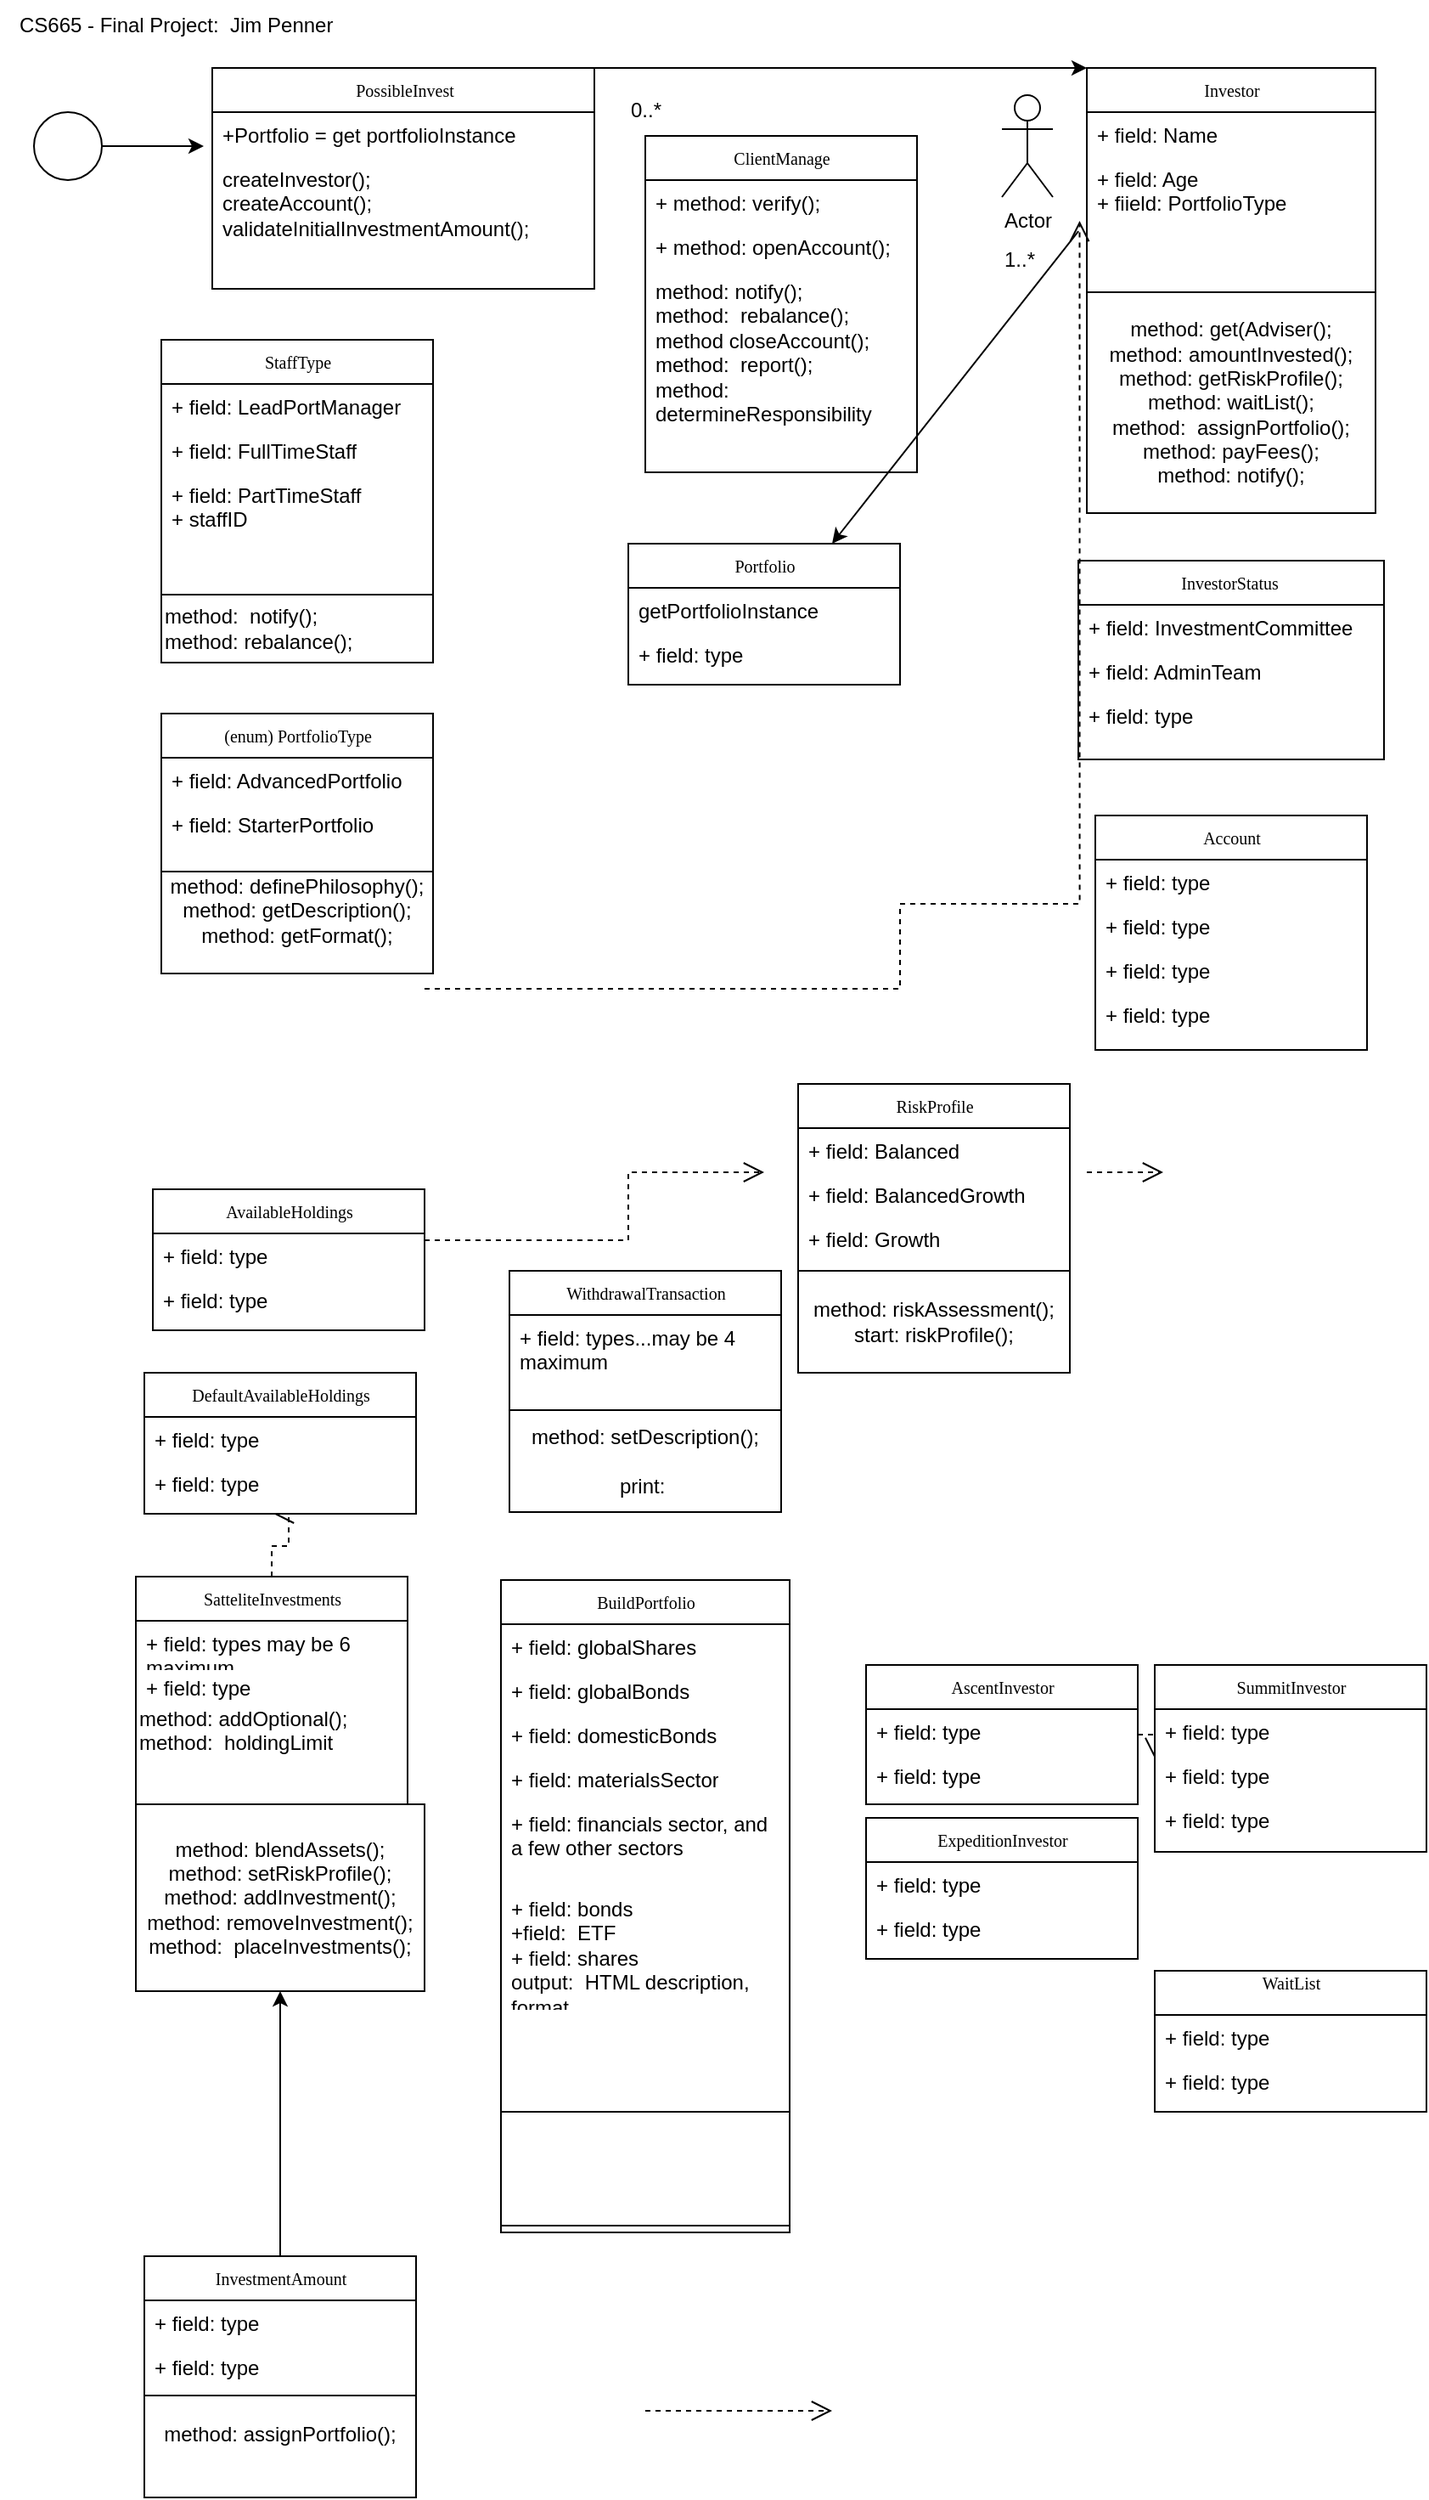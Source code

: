 <mxfile version="24.2.8" type="github">
  <diagram name="Page-1" id="c4acf3e9-155e-7222-9cf6-157b1a14988f">
    <mxGraphModel dx="1434" dy="1872" grid="1" gridSize="10" guides="1" tooltips="1" connect="1" arrows="1" fold="1" page="1" pageScale="1" pageWidth="850" pageHeight="1100" background="none" math="0" shadow="0">
      <root>
        <mxCell id="0" />
        <mxCell id="1" parent="0" />
        <mxCell id="17acba5748e5396b-2" value="AscentInvestor" style="swimlane;html=1;fontStyle=0;childLayout=stackLayout;horizontal=1;startSize=26;fillColor=none;horizontalStack=0;resizeParent=1;resizeLast=0;collapsible=1;marginBottom=0;swimlaneFillColor=#ffffff;rounded=0;shadow=0;comic=0;labelBackgroundColor=none;strokeWidth=1;fontFamily=Verdana;fontSize=10;align=center;" parent="1" vertex="1">
          <mxGeometry x="510" y="590" width="160" height="82" as="geometry" />
        </mxCell>
        <mxCell id="17acba5748e5396b-3" value="+ field: type" style="text;html=1;strokeColor=none;fillColor=none;align=left;verticalAlign=top;spacingLeft=4;spacingRight=4;whiteSpace=wrap;overflow=hidden;rotatable=0;points=[[0,0.5],[1,0.5]];portConstraint=eastwest;" parent="17acba5748e5396b-2" vertex="1">
          <mxGeometry y="26" width="160" height="26" as="geometry" />
        </mxCell>
        <mxCell id="17acba5748e5396b-6" value="+ field: type" style="text;html=1;strokeColor=none;fillColor=none;align=left;verticalAlign=top;spacingLeft=4;spacingRight=4;whiteSpace=wrap;overflow=hidden;rotatable=0;points=[[0,0.5],[1,0.5]];portConstraint=eastwest;" parent="17acba5748e5396b-2" vertex="1">
          <mxGeometry y="52" width="160" height="26" as="geometry" />
        </mxCell>
        <mxCell id="17acba5748e5396b-20" value="ClientManage" style="swimlane;html=1;fontStyle=0;childLayout=stackLayout;horizontal=1;startSize=26;fillColor=none;horizontalStack=0;resizeParent=1;resizeLast=0;collapsible=1;marginBottom=0;swimlaneFillColor=#ffffff;rounded=0;shadow=0;comic=0;labelBackgroundColor=none;strokeWidth=1;fontFamily=Verdana;fontSize=10;align=center;" parent="1" vertex="1">
          <mxGeometry x="380" y="-310" width="160" height="198" as="geometry" />
        </mxCell>
        <mxCell id="17acba5748e5396b-21" value="+ method: verify();" style="text;html=1;strokeColor=none;fillColor=none;align=left;verticalAlign=top;spacingLeft=4;spacingRight=4;whiteSpace=wrap;overflow=hidden;rotatable=0;points=[[0,0.5],[1,0.5]];portConstraint=eastwest;" parent="17acba5748e5396b-20" vertex="1">
          <mxGeometry y="26" width="160" height="26" as="geometry" />
        </mxCell>
        <mxCell id="17acba5748e5396b-24" value="+ method: openAccount();" style="text;html=1;strokeColor=none;fillColor=none;align=left;verticalAlign=top;spacingLeft=4;spacingRight=4;whiteSpace=wrap;overflow=hidden;rotatable=0;points=[[0,0.5],[1,0.5]];portConstraint=eastwest;" parent="17acba5748e5396b-20" vertex="1">
          <mxGeometry y="52" width="160" height="26" as="geometry" />
        </mxCell>
        <mxCell id="17acba5748e5396b-26" value="method: notify();&lt;div&gt;method:&amp;nbsp; rebalance();&lt;/div&gt;&lt;div&gt;method closeAccount();&lt;/div&gt;&lt;div&gt;method:&amp;nbsp; report();&lt;/div&gt;&lt;div&gt;method:&amp;nbsp; determineResponsibility&lt;/div&gt;" style="text;html=1;strokeColor=none;fillColor=none;align=left;verticalAlign=top;spacingLeft=4;spacingRight=4;whiteSpace=wrap;overflow=hidden;rotatable=0;points=[[0,0.5],[1,0.5]];portConstraint=eastwest;" parent="17acba5748e5396b-20" vertex="1">
          <mxGeometry y="78" width="160" height="92" as="geometry" />
        </mxCell>
        <mxCell id="17acba5748e5396b-30" value="InvestorStatus&amp;nbsp;" style="swimlane;html=1;fontStyle=0;childLayout=stackLayout;horizontal=1;startSize=26;fillColor=none;horizontalStack=0;resizeParent=1;resizeLast=0;collapsible=1;marginBottom=0;swimlaneFillColor=#ffffff;rounded=0;shadow=0;comic=0;labelBackgroundColor=none;strokeWidth=1;fontFamily=Verdana;fontSize=10;align=center;" parent="1" vertex="1">
          <mxGeometry x="635" y="-60" width="180" height="117" as="geometry" />
        </mxCell>
        <mxCell id="17acba5748e5396b-31" value="+ field: InvestmentCommittee" style="text;html=1;strokeColor=none;fillColor=none;align=left;verticalAlign=top;spacingLeft=4;spacingRight=4;whiteSpace=wrap;overflow=hidden;rotatable=0;points=[[0,0.5],[1,0.5]];portConstraint=eastwest;" parent="17acba5748e5396b-30" vertex="1">
          <mxGeometry y="26" width="180" height="26" as="geometry" />
        </mxCell>
        <mxCell id="17acba5748e5396b-32" value="+ field: AdminTeam" style="text;html=1;strokeColor=none;fillColor=none;align=left;verticalAlign=top;spacingLeft=4;spacingRight=4;whiteSpace=wrap;overflow=hidden;rotatable=0;points=[[0,0.5],[1,0.5]];portConstraint=eastwest;" parent="17acba5748e5396b-30" vertex="1">
          <mxGeometry y="52" width="180" height="26" as="geometry" />
        </mxCell>
        <mxCell id="17acba5748e5396b-33" value="+ field: type" style="text;html=1;strokeColor=none;fillColor=none;align=left;verticalAlign=top;spacingLeft=4;spacingRight=4;whiteSpace=wrap;overflow=hidden;rotatable=0;points=[[0,0.5],[1,0.5]];portConstraint=eastwest;" parent="17acba5748e5396b-30" vertex="1">
          <mxGeometry y="78" width="180" height="26" as="geometry" />
        </mxCell>
        <mxCell id="17acba5748e5396b-44" value="ExpeditionInvestor" style="swimlane;html=1;fontStyle=0;childLayout=stackLayout;horizontal=1;startSize=26;fillColor=none;horizontalStack=0;resizeParent=1;resizeLast=0;collapsible=1;marginBottom=0;swimlaneFillColor=#ffffff;rounded=0;shadow=0;comic=0;labelBackgroundColor=none;strokeWidth=1;fontFamily=Verdana;fontSize=10;align=center;" parent="1" vertex="1">
          <mxGeometry x="510" y="680" width="160" height="83" as="geometry" />
        </mxCell>
        <mxCell id="17acba5748e5396b-45" value="+ field: type" style="text;html=1;strokeColor=none;fillColor=none;align=left;verticalAlign=top;spacingLeft=4;spacingRight=4;whiteSpace=wrap;overflow=hidden;rotatable=0;points=[[0,0.5],[1,0.5]];portConstraint=eastwest;" parent="17acba5748e5396b-44" vertex="1">
          <mxGeometry y="26" width="160" height="26" as="geometry" />
        </mxCell>
        <mxCell id="17acba5748e5396b-47" value="+ field: type" style="text;html=1;strokeColor=none;fillColor=none;align=left;verticalAlign=top;spacingLeft=4;spacingRight=4;whiteSpace=wrap;overflow=hidden;rotatable=0;points=[[0,0.5],[1,0.5]];portConstraint=eastwest;" parent="17acba5748e5396b-44" vertex="1">
          <mxGeometry y="52" width="160" height="26" as="geometry" />
        </mxCell>
        <mxCell id="5d2195bd80daf111-5" value="Investor" style="swimlane;html=1;fontStyle=0;childLayout=stackLayout;horizontal=1;startSize=26;fillColor=none;horizontalStack=0;resizeParent=1;resizeLast=0;collapsible=1;marginBottom=0;swimlaneFillColor=#ffffff;rounded=0;shadow=0;comic=0;labelBackgroundColor=none;strokeWidth=1;fontFamily=Verdana;fontSize=10;align=center;" parent="1" vertex="1">
          <mxGeometry x="640" y="-350" width="170" height="132" as="geometry" />
        </mxCell>
        <mxCell id="5d2195bd80daf111-6" value="+ field: Name" style="text;html=1;strokeColor=none;fillColor=none;align=left;verticalAlign=top;spacingLeft=4;spacingRight=4;whiteSpace=wrap;overflow=hidden;rotatable=0;points=[[0,0.5],[1,0.5]];portConstraint=eastwest;" parent="5d2195bd80daf111-5" vertex="1">
          <mxGeometry y="26" width="170" height="26" as="geometry" />
        </mxCell>
        <mxCell id="5d2195bd80daf111-7" value="+ field: Age&lt;div&gt;+ fiield: PortfolioType&lt;/div&gt;" style="text;html=1;strokeColor=none;fillColor=none;align=left;verticalAlign=top;spacingLeft=4;spacingRight=4;whiteSpace=wrap;overflow=hidden;rotatable=0;points=[[0,0.5],[1,0.5]];portConstraint=eastwest;" parent="5d2195bd80daf111-5" vertex="1">
          <mxGeometry y="52" width="170" height="48" as="geometry" />
        </mxCell>
        <mxCell id="5d2195bd80daf111-35" style="edgeStyle=orthogonalEdgeStyle;rounded=0;html=1;dashed=1;labelBackgroundColor=none;startFill=0;endArrow=open;endFill=0;endSize=10;fontFamily=Verdana;fontSize=10;exitX=0.5;exitY=0;exitDx=0;exitDy=0;entryX=0.475;entryY=1.192;entryDx=0;entryDy=0;entryPerimeter=0;" parent="1" edge="1" target="inNRkUqRKJysrVRkoHUD-63" source="inNRkUqRKJysrVRkoHUD-28">
          <mxGeometry relative="1" as="geometry">
            <Array as="points">
              <mxPoint x="170" y="520" />
              <mxPoint x="170" y="501" />
            </Array>
            <mxPoint x="545" y="963" as="sourcePoint" />
            <mxPoint x="545" y="1004" as="targetPoint" />
          </mxGeometry>
        </mxCell>
        <mxCell id="5d2195bd80daf111-34" style="edgeStyle=orthogonalEdgeStyle;rounded=0;html=1;dashed=1;labelBackgroundColor=none;startFill=0;endArrow=open;endFill=0;endSize=10;fontFamily=Verdana;fontSize=10;" parent="1" edge="1">
          <mxGeometry relative="1" as="geometry">
            <Array as="points">
              <mxPoint x="410" y="1029" />
              <mxPoint x="410" y="1029" />
            </Array>
            <mxPoint x="380" y="1029" as="sourcePoint" />
            <mxPoint x="490" y="1029" as="targetPoint" />
          </mxGeometry>
        </mxCell>
        <mxCell id="5d2195bd80daf111-26" style="edgeStyle=orthogonalEdgeStyle;rounded=0;html=1;dashed=1;labelBackgroundColor=none;startFill=0;endArrow=open;endFill=0;endSize=10;fontFamily=Verdana;fontSize=10;" parent="1" edge="1">
          <mxGeometry relative="1" as="geometry">
            <Array as="points" />
            <mxPoint x="640" y="300" as="sourcePoint" />
            <mxPoint x="685" y="300" as="targetPoint" />
          </mxGeometry>
        </mxCell>
        <mxCell id="5d2195bd80daf111-22" style="edgeStyle=orthogonalEdgeStyle;rounded=0;html=1;exitX=1;exitY=0.75;dashed=1;labelBackgroundColor=none;startFill=0;endArrow=open;endFill=0;endSize=10;fontFamily=Verdana;fontSize=10;entryX=-0.025;entryY=0.792;entryDx=0;entryDy=0;entryPerimeter=0;" parent="1" target="5d2195bd80daf111-7" edge="1">
          <mxGeometry relative="1" as="geometry">
            <Array as="points">
              <mxPoint x="530" y="192" />
              <mxPoint x="530" y="142" />
              <mxPoint x="636" y="142" />
            </Array>
            <mxPoint x="250" y="192" as="sourcePoint" />
          </mxGeometry>
        </mxCell>
        <mxCell id="5d2195bd80daf111-25" style="edgeStyle=orthogonalEdgeStyle;rounded=0;html=1;dashed=1;labelBackgroundColor=none;startFill=0;endArrow=open;endFill=0;endSize=10;fontFamily=Verdana;fontSize=10;" parent="1" edge="1">
          <mxGeometry relative="1" as="geometry">
            <Array as="points">
              <mxPoint x="370" y="340" />
              <mxPoint x="370" y="300" />
            </Array>
            <mxPoint x="250" y="340" as="sourcePoint" />
            <mxPoint x="450" y="300" as="targetPoint" />
          </mxGeometry>
        </mxCell>
        <mxCell id="inNRkUqRKJysrVRkoHUD-2" value="(enum) PortfolioType" style="swimlane;html=1;fontStyle=0;childLayout=stackLayout;horizontal=1;startSize=26;fillColor=none;horizontalStack=0;resizeParent=1;resizeLast=0;collapsible=1;marginBottom=0;swimlaneFillColor=#ffffff;rounded=0;shadow=0;comic=0;labelBackgroundColor=none;strokeWidth=1;fontFamily=Verdana;fontSize=10;align=center;" parent="1" vertex="1">
          <mxGeometry x="95" y="30" width="160" height="93" as="geometry" />
        </mxCell>
        <mxCell id="inNRkUqRKJysrVRkoHUD-4" value="+ field: AdvancedPortfolio" style="text;html=1;strokeColor=none;fillColor=none;align=left;verticalAlign=top;spacingLeft=4;spacingRight=4;whiteSpace=wrap;overflow=hidden;rotatable=0;points=[[0,0.5],[1,0.5]];portConstraint=eastwest;" parent="inNRkUqRKJysrVRkoHUD-2" vertex="1">
          <mxGeometry y="26" width="160" height="26" as="geometry" />
        </mxCell>
        <mxCell id="inNRkUqRKJysrVRkoHUD-3" value="+ field: StarterPortfolio" style="text;html=1;strokeColor=none;fillColor=none;align=left;verticalAlign=top;spacingLeft=4;spacingRight=4;whiteSpace=wrap;overflow=hidden;rotatable=0;points=[[0,0.5],[1,0.5]];portConstraint=eastwest;" parent="inNRkUqRKJysrVRkoHUD-2" vertex="1">
          <mxGeometry y="52" width="160" height="26" as="geometry" />
        </mxCell>
        <mxCell id="inNRkUqRKJysrVRkoHUD-10" value="" style="edgeStyle=orthogonalEdgeStyle;rounded=0;html=1;dashed=1;labelBackgroundColor=none;startFill=0;endArrow=open;endFill=0;endSize=10;fontFamily=Verdana;fontSize=10;" parent="1" source="17acba5748e5396b-2" target="5d2195bd80daf111-1" edge="1">
          <mxGeometry relative="1" as="geometry">
            <Array as="points" />
            <mxPoint x="730" y="710" as="sourcePoint" />
            <mxPoint x="730" y="750" as="targetPoint" />
          </mxGeometry>
        </mxCell>
        <mxCell id="5d2195bd80daf111-1" value="SummitInvestor" style="swimlane;html=1;fontStyle=0;childLayout=stackLayout;horizontal=1;startSize=26;fillColor=none;horizontalStack=0;resizeParent=1;resizeLast=0;collapsible=1;marginBottom=0;swimlaneFillColor=#ffffff;rounded=0;shadow=0;comic=0;labelBackgroundColor=none;strokeWidth=1;fontFamily=Verdana;fontSize=10;align=center;" parent="1" vertex="1">
          <mxGeometry x="680" y="590" width="160" height="110" as="geometry" />
        </mxCell>
        <mxCell id="5d2195bd80daf111-2" value="+ field: type" style="text;html=1;strokeColor=none;fillColor=none;align=left;verticalAlign=top;spacingLeft=4;spacingRight=4;whiteSpace=wrap;overflow=hidden;rotatable=0;points=[[0,0.5],[1,0.5]];portConstraint=eastwest;" parent="5d2195bd80daf111-1" vertex="1">
          <mxGeometry y="26" width="160" height="26" as="geometry" />
        </mxCell>
        <mxCell id="5d2195bd80daf111-3" value="+ field: type" style="text;html=1;strokeColor=none;fillColor=none;align=left;verticalAlign=top;spacingLeft=4;spacingRight=4;whiteSpace=wrap;overflow=hidden;rotatable=0;points=[[0,0.5],[1,0.5]];portConstraint=eastwest;" parent="5d2195bd80daf111-1" vertex="1">
          <mxGeometry y="52" width="160" height="26" as="geometry" />
        </mxCell>
        <mxCell id="5d2195bd80daf111-4" value="+ field: type" style="text;html=1;strokeColor=none;fillColor=none;align=left;verticalAlign=top;spacingLeft=4;spacingRight=4;whiteSpace=wrap;overflow=hidden;rotatable=0;points=[[0,0.5],[1,0.5]];portConstraint=eastwest;" parent="5d2195bd80daf111-1" vertex="1">
          <mxGeometry y="78" width="160" height="26" as="geometry" />
        </mxCell>
        <mxCell id="inNRkUqRKJysrVRkoHUD-11" value="Account" style="swimlane;html=1;fontStyle=0;childLayout=stackLayout;horizontal=1;startSize=26;fillColor=none;horizontalStack=0;resizeParent=1;resizeLast=0;collapsible=1;marginBottom=0;swimlaneFillColor=#ffffff;rounded=0;shadow=0;comic=0;labelBackgroundColor=none;strokeWidth=1;fontFamily=Verdana;fontSize=10;align=center;" parent="1" vertex="1">
          <mxGeometry x="645" y="90" width="160" height="138" as="geometry" />
        </mxCell>
        <mxCell id="inNRkUqRKJysrVRkoHUD-12" value="+ field: type" style="text;html=1;strokeColor=none;fillColor=none;align=left;verticalAlign=top;spacingLeft=4;spacingRight=4;whiteSpace=wrap;overflow=hidden;rotatable=0;points=[[0,0.5],[1,0.5]];portConstraint=eastwest;" parent="inNRkUqRKJysrVRkoHUD-11" vertex="1">
          <mxGeometry y="26" width="160" height="26" as="geometry" />
        </mxCell>
        <mxCell id="inNRkUqRKJysrVRkoHUD-13" value="+ field: type" style="text;html=1;strokeColor=none;fillColor=none;align=left;verticalAlign=top;spacingLeft=4;spacingRight=4;whiteSpace=wrap;overflow=hidden;rotatable=0;points=[[0,0.5],[1,0.5]];portConstraint=eastwest;" parent="inNRkUqRKJysrVRkoHUD-11" vertex="1">
          <mxGeometry y="52" width="160" height="26" as="geometry" />
        </mxCell>
        <mxCell id="inNRkUqRKJysrVRkoHUD-14" value="+ field: type" style="text;html=1;strokeColor=none;fillColor=none;align=left;verticalAlign=top;spacingLeft=4;spacingRight=4;whiteSpace=wrap;overflow=hidden;rotatable=0;points=[[0,0.5],[1,0.5]];portConstraint=eastwest;" parent="inNRkUqRKJysrVRkoHUD-11" vertex="1">
          <mxGeometry y="78" width="160" height="26" as="geometry" />
        </mxCell>
        <mxCell id="inNRkUqRKJysrVRkoHUD-15" value="+ field: type" style="text;html=1;strokeColor=none;fillColor=none;align=left;verticalAlign=top;spacingLeft=4;spacingRight=4;whiteSpace=wrap;overflow=hidden;rotatable=0;points=[[0,0.5],[1,0.5]];portConstraint=eastwest;" parent="inNRkUqRKJysrVRkoHUD-11" vertex="1">
          <mxGeometry y="104" width="160" height="26" as="geometry" />
        </mxCell>
        <mxCell id="inNRkUqRKJysrVRkoHUD-66" value="" style="edgeStyle=orthogonalEdgeStyle;rounded=0;orthogonalLoop=1;jettySize=auto;html=1;" parent="1" source="inNRkUqRKJysrVRkoHUD-18" target="inNRkUqRKJysrVRkoHUD-57" edge="1">
          <mxGeometry relative="1" as="geometry" />
        </mxCell>
        <mxCell id="inNRkUqRKJysrVRkoHUD-18" value="InvestmentAmount" style="swimlane;html=1;fontStyle=0;childLayout=stackLayout;horizontal=1;startSize=26;fillColor=none;horizontalStack=0;resizeParent=1;resizeLast=0;collapsible=1;marginBottom=0;swimlaneFillColor=#ffffff;rounded=0;shadow=0;comic=0;labelBackgroundColor=none;strokeWidth=1;fontFamily=Verdana;fontSize=10;align=center;" parent="1" vertex="1">
          <mxGeometry x="85" y="938" width="160" height="82" as="geometry" />
        </mxCell>
        <mxCell id="inNRkUqRKJysrVRkoHUD-19" value="+ field: type" style="text;html=1;strokeColor=none;fillColor=none;align=left;verticalAlign=top;spacingLeft=4;spacingRight=4;whiteSpace=wrap;overflow=hidden;rotatable=0;points=[[0,0.5],[1,0.5]];portConstraint=eastwest;" parent="inNRkUqRKJysrVRkoHUD-18" vertex="1">
          <mxGeometry y="26" width="160" height="26" as="geometry" />
        </mxCell>
        <mxCell id="inNRkUqRKJysrVRkoHUD-20" value="+ field: type" style="text;html=1;strokeColor=none;fillColor=none;align=left;verticalAlign=top;spacingLeft=4;spacingRight=4;whiteSpace=wrap;overflow=hidden;rotatable=0;points=[[0,0.5],[1,0.5]];portConstraint=eastwest;" parent="inNRkUqRKJysrVRkoHUD-18" vertex="1">
          <mxGeometry y="52" width="160" height="26" as="geometry" />
        </mxCell>
        <mxCell id="inNRkUqRKJysrVRkoHUD-21" value="StaffType" style="swimlane;html=1;fontStyle=0;childLayout=stackLayout;horizontal=1;startSize=26;fillColor=none;horizontalStack=0;resizeParent=1;resizeLast=0;collapsible=1;marginBottom=0;swimlaneFillColor=#ffffff;rounded=0;shadow=0;comic=0;labelBackgroundColor=none;strokeWidth=1;fontFamily=Verdana;fontSize=10;align=center;" parent="1" vertex="1">
          <mxGeometry x="95" y="-190" width="160" height="150" as="geometry" />
        </mxCell>
        <mxCell id="inNRkUqRKJysrVRkoHUD-22" value="+ field: LeadPortManager" style="text;html=1;strokeColor=none;fillColor=none;align=left;verticalAlign=top;spacingLeft=4;spacingRight=4;whiteSpace=wrap;overflow=hidden;rotatable=0;points=[[0,0.5],[1,0.5]];portConstraint=eastwest;" parent="inNRkUqRKJysrVRkoHUD-21" vertex="1">
          <mxGeometry y="26" width="160" height="26" as="geometry" />
        </mxCell>
        <mxCell id="inNRkUqRKJysrVRkoHUD-23" value="+ field: FullTimeStaff" style="text;html=1;strokeColor=none;fillColor=none;align=left;verticalAlign=top;spacingLeft=4;spacingRight=4;whiteSpace=wrap;overflow=hidden;rotatable=0;points=[[0,0.5],[1,0.5]];portConstraint=eastwest;" parent="inNRkUqRKJysrVRkoHUD-21" vertex="1">
          <mxGeometry y="52" width="160" height="26" as="geometry" />
        </mxCell>
        <mxCell id="inNRkUqRKJysrVRkoHUD-24" value="+ field: PartTimeStaff&lt;div&gt;+ staffID&lt;/div&gt;" style="text;html=1;strokeColor=none;fillColor=none;align=left;verticalAlign=top;spacingLeft=4;spacingRight=4;whiteSpace=wrap;overflow=hidden;rotatable=0;points=[[0,0.5],[1,0.5]];portConstraint=eastwest;" parent="inNRkUqRKJysrVRkoHUD-21" vertex="1">
          <mxGeometry y="78" width="160" height="42" as="geometry" />
        </mxCell>
        <mxCell id="inNRkUqRKJysrVRkoHUD-25" value="WithdrawalTransaction" style="swimlane;html=1;fontStyle=0;childLayout=stackLayout;horizontal=1;startSize=26;fillColor=none;horizontalStack=0;resizeParent=1;resizeLast=0;collapsible=1;marginBottom=0;swimlaneFillColor=#ffffff;rounded=0;shadow=0;comic=0;labelBackgroundColor=none;strokeWidth=1;fontFamily=Verdana;fontSize=10;align=center;" parent="1" vertex="1">
          <mxGeometry x="300" y="358" width="160" height="82" as="geometry" />
        </mxCell>
        <mxCell id="inNRkUqRKJysrVRkoHUD-26" value="+ field: types...may be 4 maximum" style="text;html=1;strokeColor=none;fillColor=none;align=left;verticalAlign=top;spacingLeft=4;spacingRight=4;whiteSpace=wrap;overflow=hidden;rotatable=0;points=[[0,0.5],[1,0.5]];portConstraint=eastwest;" parent="inNRkUqRKJysrVRkoHUD-25" vertex="1">
          <mxGeometry y="26" width="160" height="54" as="geometry" />
        </mxCell>
        <mxCell id="inNRkUqRKJysrVRkoHUD-34" value="Portfolio" style="swimlane;html=1;fontStyle=0;childLayout=stackLayout;horizontal=1;startSize=26;fillColor=none;horizontalStack=0;resizeParent=1;resizeLast=0;collapsible=1;marginBottom=0;swimlaneFillColor=#ffffff;rounded=0;shadow=0;comic=0;labelBackgroundColor=none;strokeWidth=1;fontFamily=Verdana;fontSize=10;align=center;" parent="1" vertex="1">
          <mxGeometry x="370" y="-70" width="160" height="83" as="geometry" />
        </mxCell>
        <mxCell id="inNRkUqRKJysrVRkoHUD-35" value="getPortfolioInstance" style="text;html=1;strokeColor=none;fillColor=none;align=left;verticalAlign=top;spacingLeft=4;spacingRight=4;whiteSpace=wrap;overflow=hidden;rotatable=0;points=[[0,0.5],[1,0.5]];portConstraint=eastwest;" parent="inNRkUqRKJysrVRkoHUD-34" vertex="1">
          <mxGeometry y="26" width="160" height="26" as="geometry" />
        </mxCell>
        <mxCell id="inNRkUqRKJysrVRkoHUD-36" value="+ field: type" style="text;html=1;strokeColor=none;fillColor=none;align=left;verticalAlign=top;spacingLeft=4;spacingRight=4;whiteSpace=wrap;overflow=hidden;rotatable=0;points=[[0,0.5],[1,0.5]];portConstraint=eastwest;" parent="inNRkUqRKJysrVRkoHUD-34" vertex="1">
          <mxGeometry y="52" width="160" height="26" as="geometry" />
        </mxCell>
        <mxCell id="inNRkUqRKJysrVRkoHUD-37" value="method: get(Adviser();&lt;div&gt;method: amountInvested();&lt;div&gt;method: getRiskProfile();&lt;/div&gt;&lt;div&gt;method: waitList();&lt;/div&gt;&lt;div&gt;method:&amp;nbsp; assignPortfolio();&lt;/div&gt;&lt;div&gt;method: payFees();&lt;/div&gt;&lt;/div&gt;&lt;div&gt;method: notify();&lt;/div&gt;" style="rounded=0;whiteSpace=wrap;html=1;" parent="1" vertex="1">
          <mxGeometry x="640" y="-218" width="170" height="130" as="geometry" />
        </mxCell>
        <mxCell id="inNRkUqRKJysrVRkoHUD-38" value="method:&amp;nbsp; notify();&lt;div&gt;method: rebalance();&lt;/div&gt;" style="rounded=0;whiteSpace=wrap;html=1;align=left;" parent="1" vertex="1">
          <mxGeometry x="95" y="-40" width="160" height="40" as="geometry" />
        </mxCell>
        <mxCell id="inNRkUqRKJysrVRkoHUD-40" value="method: setDescription();&lt;div&gt;&lt;br&gt;&lt;/div&gt;&lt;div&gt;print:&amp;nbsp;&lt;/div&gt;" style="rounded=0;whiteSpace=wrap;html=1;" parent="1" vertex="1">
          <mxGeometry x="300" y="440" width="160" height="60" as="geometry" />
        </mxCell>
        <mxCell id="inNRkUqRKJysrVRkoHUD-28" value="SatteliteInvestments" style="swimlane;html=1;fontStyle=0;childLayout=stackLayout;horizontal=1;startSize=26;fillColor=none;horizontalStack=0;resizeParent=1;resizeLast=0;collapsible=1;marginBottom=0;swimlaneFillColor=#ffffff;rounded=0;shadow=0;comic=0;labelBackgroundColor=none;strokeWidth=1;fontFamily=Verdana;fontSize=10;align=center;" parent="1" vertex="1">
          <mxGeometry x="80" y="538" width="160" height="134" as="geometry" />
        </mxCell>
        <mxCell id="inNRkUqRKJysrVRkoHUD-29" value="+ field: types may be 6 maximum" style="text;html=1;strokeColor=none;fillColor=none;align=left;verticalAlign=top;spacingLeft=4;spacingRight=4;whiteSpace=wrap;overflow=hidden;rotatable=0;points=[[0,0.5],[1,0.5]];portConstraint=eastwest;" parent="inNRkUqRKJysrVRkoHUD-28" vertex="1">
          <mxGeometry y="26" width="160" height="26" as="geometry" />
        </mxCell>
        <mxCell id="inNRkUqRKJysrVRkoHUD-30" value="+ field: type" style="text;html=1;strokeColor=none;fillColor=none;align=left;verticalAlign=top;spacingLeft=4;spacingRight=4;whiteSpace=wrap;overflow=hidden;rotatable=0;points=[[0,0.5],[1,0.5]];portConstraint=eastwest;" parent="inNRkUqRKJysrVRkoHUD-28" vertex="1">
          <mxGeometry y="52" width="160" height="18" as="geometry" />
        </mxCell>
        <mxCell id="inNRkUqRKJysrVRkoHUD-44" value="method: addOptional();&lt;div&gt;method:&amp;nbsp; holdingLimit&lt;/div&gt;" style="text;whiteSpace=wrap;html=1;" parent="inNRkUqRKJysrVRkoHUD-28" vertex="1">
          <mxGeometry y="70" width="160" height="40" as="geometry" />
        </mxCell>
        <mxCell id="inNRkUqRKJysrVRkoHUD-46" value="RiskProfile" style="swimlane;html=1;fontStyle=0;childLayout=stackLayout;horizontal=1;startSize=26;fillColor=none;horizontalStack=0;resizeParent=1;resizeLast=0;collapsible=1;marginBottom=0;swimlaneFillColor=#ffffff;rounded=0;shadow=0;comic=0;labelBackgroundColor=none;strokeWidth=1;fontFamily=Verdana;fontSize=10;align=center;" parent="1" vertex="1">
          <mxGeometry x="470" y="248" width="160" height="110" as="geometry" />
        </mxCell>
        <mxCell id="inNRkUqRKJysrVRkoHUD-47" value="+ field: Balanced" style="text;html=1;strokeColor=none;fillColor=none;align=left;verticalAlign=top;spacingLeft=4;spacingRight=4;whiteSpace=wrap;overflow=hidden;rotatable=0;points=[[0,0.5],[1,0.5]];portConstraint=eastwest;" parent="inNRkUqRKJysrVRkoHUD-46" vertex="1">
          <mxGeometry y="26" width="160" height="26" as="geometry" />
        </mxCell>
        <mxCell id="inNRkUqRKJysrVRkoHUD-48" value="+ field: BalancedGrowth" style="text;html=1;strokeColor=none;fillColor=none;align=left;verticalAlign=top;spacingLeft=4;spacingRight=4;whiteSpace=wrap;overflow=hidden;rotatable=0;points=[[0,0.5],[1,0.5]];portConstraint=eastwest;" parent="inNRkUqRKJysrVRkoHUD-46" vertex="1">
          <mxGeometry y="52" width="160" height="26" as="geometry" />
        </mxCell>
        <mxCell id="inNRkUqRKJysrVRkoHUD-49" value="+ field: Growth" style="text;html=1;strokeColor=none;fillColor=none;align=left;verticalAlign=top;spacingLeft=4;spacingRight=4;whiteSpace=wrap;overflow=hidden;rotatable=0;points=[[0,0.5],[1,0.5]];portConstraint=eastwest;" parent="inNRkUqRKJysrVRkoHUD-46" vertex="1">
          <mxGeometry y="78" width="160" height="26" as="geometry" />
        </mxCell>
        <mxCell id="inNRkUqRKJysrVRkoHUD-50" value="BuildPortfolio" style="swimlane;html=1;fontStyle=0;childLayout=stackLayout;horizontal=1;startSize=26;fillColor=none;horizontalStack=0;resizeParent=1;resizeLast=0;collapsible=1;marginBottom=0;swimlaneFillColor=#ffffff;rounded=0;shadow=0;comic=0;labelBackgroundColor=none;strokeWidth=1;fontFamily=Verdana;fontSize=10;align=center;" parent="1" vertex="1">
          <mxGeometry x="295" y="540" width="170" height="384" as="geometry" />
        </mxCell>
        <mxCell id="inNRkUqRKJysrVRkoHUD-51" value="+ field: globalShares" style="text;html=1;strokeColor=none;fillColor=none;align=left;verticalAlign=top;spacingLeft=4;spacingRight=4;whiteSpace=wrap;overflow=hidden;rotatable=0;points=[[0,0.5],[1,0.5]];portConstraint=eastwest;" parent="inNRkUqRKJysrVRkoHUD-50" vertex="1">
          <mxGeometry y="26" width="170" height="26" as="geometry" />
        </mxCell>
        <mxCell id="inNRkUqRKJysrVRkoHUD-52" value="+ field: globalBonds" style="text;html=1;strokeColor=none;fillColor=none;align=left;verticalAlign=top;spacingLeft=4;spacingRight=4;whiteSpace=wrap;overflow=hidden;rotatable=0;points=[[0,0.5],[1,0.5]];portConstraint=eastwest;" parent="inNRkUqRKJysrVRkoHUD-50" vertex="1">
          <mxGeometry y="52" width="170" height="26" as="geometry" />
        </mxCell>
        <mxCell id="inNRkUqRKJysrVRkoHUD-53" value="+ field: domesticBonds" style="text;html=1;strokeColor=none;fillColor=none;align=left;verticalAlign=top;spacingLeft=4;spacingRight=4;whiteSpace=wrap;overflow=hidden;rotatable=0;points=[[0,0.5],[1,0.5]];portConstraint=eastwest;" parent="inNRkUqRKJysrVRkoHUD-50" vertex="1">
          <mxGeometry y="78" width="170" height="26" as="geometry" />
        </mxCell>
        <mxCell id="inNRkUqRKJysrVRkoHUD-54" value="+ field: materialsSector" style="text;html=1;strokeColor=none;fillColor=none;align=left;verticalAlign=top;spacingLeft=4;spacingRight=4;whiteSpace=wrap;overflow=hidden;rotatable=0;points=[[0,0.5],[1,0.5]];portConstraint=eastwest;" parent="inNRkUqRKJysrVRkoHUD-50" vertex="1">
          <mxGeometry y="104" width="170" height="26" as="geometry" />
        </mxCell>
        <mxCell id="inNRkUqRKJysrVRkoHUD-55" value="+ field: financials sector, and a few other sectors" style="text;html=1;strokeColor=none;fillColor=none;align=left;verticalAlign=top;spacingLeft=4;spacingRight=4;whiteSpace=wrap;overflow=hidden;rotatable=0;points=[[0,0.5],[1,0.5]];portConstraint=eastwest;" parent="inNRkUqRKJysrVRkoHUD-50" vertex="1">
          <mxGeometry y="130" width="170" height="50" as="geometry" />
        </mxCell>
        <mxCell id="inNRkUqRKJysrVRkoHUD-56" value="+ field: bonds&lt;div&gt;+field:&amp;nbsp; ETF&lt;/div&gt;&lt;div&gt;+ field: shares&lt;/div&gt;&lt;div&gt;output:&amp;nbsp; HTML description, format&lt;/div&gt;" style="text;html=1;strokeColor=none;fillColor=none;align=left;verticalAlign=top;spacingLeft=4;spacingRight=4;whiteSpace=wrap;overflow=hidden;rotatable=0;points=[[0,0.5],[1,0.5]];portConstraint=eastwest;" parent="inNRkUqRKJysrVRkoHUD-50" vertex="1">
          <mxGeometry y="180" width="170" height="70" as="geometry" />
        </mxCell>
        <mxCell id="8MR_1oV0FiVuXoiKOzE8-14" value="" style="line;strokeWidth=1;fillColor=none;align=left;verticalAlign=middle;spacingTop=-1;spacingLeft=3;spacingRight=3;rotatable=0;labelPosition=right;points=[];portConstraint=eastwest;strokeColor=inherit;" vertex="1" parent="inNRkUqRKJysrVRkoHUD-50">
          <mxGeometry y="250" width="170" height="126" as="geometry" />
        </mxCell>
        <mxCell id="8MR_1oV0FiVuXoiKOzE8-13" value="" style="line;strokeWidth=1;fillColor=none;align=left;verticalAlign=middle;spacingTop=-1;spacingLeft=3;spacingRight=3;rotatable=0;labelPosition=right;points=[];portConstraint=eastwest;strokeColor=inherit;" vertex="1" parent="inNRkUqRKJysrVRkoHUD-50">
          <mxGeometry y="376" width="170" height="8" as="geometry" />
        </mxCell>
        <mxCell id="inNRkUqRKJysrVRkoHUD-57" value="method: blendAssets();&lt;div&gt;method: setRiskProfile();&lt;/div&gt;&lt;div&gt;method: addInvestment();&lt;/div&gt;&lt;div&gt;method: removeInvestment();&lt;/div&gt;&lt;div&gt;method:&amp;nbsp; placeInvestments();&lt;/div&gt;" style="rounded=0;whiteSpace=wrap;html=1;" parent="1" vertex="1">
          <mxGeometry x="80" y="672" width="170" height="110" as="geometry" />
        </mxCell>
        <mxCell id="inNRkUqRKJysrVRkoHUD-58" value="AvailableHoldings" style="swimlane;html=1;fontStyle=0;childLayout=stackLayout;horizontal=1;startSize=26;fillColor=none;horizontalStack=0;resizeParent=1;resizeLast=0;collapsible=1;marginBottom=0;swimlaneFillColor=#ffffff;rounded=0;shadow=0;comic=0;labelBackgroundColor=none;strokeWidth=1;fontFamily=Verdana;fontSize=10;align=center;" parent="1" vertex="1">
          <mxGeometry x="90" y="310" width="160" height="83" as="geometry" />
        </mxCell>
        <mxCell id="inNRkUqRKJysrVRkoHUD-59" value="+ field: type" style="text;html=1;strokeColor=none;fillColor=none;align=left;verticalAlign=top;spacingLeft=4;spacingRight=4;whiteSpace=wrap;overflow=hidden;rotatable=0;points=[[0,0.5],[1,0.5]];portConstraint=eastwest;" parent="inNRkUqRKJysrVRkoHUD-58" vertex="1">
          <mxGeometry y="26" width="160" height="26" as="geometry" />
        </mxCell>
        <mxCell id="inNRkUqRKJysrVRkoHUD-60" value="+ field: type" style="text;html=1;strokeColor=none;fillColor=none;align=left;verticalAlign=top;spacingLeft=4;spacingRight=4;whiteSpace=wrap;overflow=hidden;rotatable=0;points=[[0,0.5],[1,0.5]];portConstraint=eastwest;" parent="inNRkUqRKJysrVRkoHUD-58" vertex="1">
          <mxGeometry y="52" width="160" height="26" as="geometry" />
        </mxCell>
        <mxCell id="inNRkUqRKJysrVRkoHUD-61" value="DefaultAvailableHoldings" style="swimlane;html=1;fontStyle=0;childLayout=stackLayout;horizontal=1;startSize=26;fillColor=none;horizontalStack=0;resizeParent=1;resizeLast=0;collapsible=1;marginBottom=0;swimlaneFillColor=#ffffff;rounded=0;shadow=0;comic=0;labelBackgroundColor=none;strokeWidth=1;fontFamily=Verdana;fontSize=10;align=center;" parent="1" vertex="1">
          <mxGeometry x="85" y="418" width="160" height="83" as="geometry" />
        </mxCell>
        <mxCell id="inNRkUqRKJysrVRkoHUD-62" value="+ field: type" style="text;html=1;strokeColor=none;fillColor=none;align=left;verticalAlign=top;spacingLeft=4;spacingRight=4;whiteSpace=wrap;overflow=hidden;rotatable=0;points=[[0,0.5],[1,0.5]];portConstraint=eastwest;" parent="inNRkUqRKJysrVRkoHUD-61" vertex="1">
          <mxGeometry y="26" width="160" height="26" as="geometry" />
        </mxCell>
        <mxCell id="inNRkUqRKJysrVRkoHUD-63" value="+ field: type" style="text;html=1;strokeColor=none;fillColor=none;align=left;verticalAlign=top;spacingLeft=4;spacingRight=4;whiteSpace=wrap;overflow=hidden;rotatable=0;points=[[0,0.5],[1,0.5]];portConstraint=eastwest;" parent="inNRkUqRKJysrVRkoHUD-61" vertex="1">
          <mxGeometry y="52" width="160" height="26" as="geometry" />
        </mxCell>
        <mxCell id="inNRkUqRKJysrVRkoHUD-64" value="method: riskAssessment();&lt;div&gt;start: riskProfile();&lt;/div&gt;" style="rounded=0;whiteSpace=wrap;html=1;" parent="1" vertex="1">
          <mxGeometry x="470" y="358" width="160" height="60" as="geometry" />
        </mxCell>
        <mxCell id="inNRkUqRKJysrVRkoHUD-65" value="method: assignPortfolio();&lt;div&gt;&lt;br&gt;&lt;/div&gt;" style="rounded=0;whiteSpace=wrap;html=1;" parent="1" vertex="1">
          <mxGeometry x="85" y="1020" width="160" height="60" as="geometry" />
        </mxCell>
        <mxCell id="inNRkUqRKJysrVRkoHUD-67" value="method: definePhilosophy();&lt;div&gt;method: getDescription();&lt;/div&gt;&lt;div&gt;method: getFormat();&lt;br&gt;&lt;div&gt;&lt;br&gt;&lt;/div&gt;&lt;/div&gt;" style="rounded=0;whiteSpace=wrap;html=1;" parent="1" vertex="1">
          <mxGeometry x="95" y="123" width="160" height="60" as="geometry" />
        </mxCell>
        <mxCell id="0iowGe9517Y5KV_SxKPy-1" value="WaitList&lt;div&gt;&lt;br&gt;&lt;/div&gt;" style="swimlane;html=1;fontStyle=0;childLayout=stackLayout;horizontal=1;startSize=26;fillColor=none;horizontalStack=0;resizeParent=1;resizeLast=0;collapsible=1;marginBottom=0;swimlaneFillColor=#ffffff;rounded=0;shadow=0;comic=0;labelBackgroundColor=none;strokeWidth=1;fontFamily=Verdana;fontSize=10;align=center;" parent="1" vertex="1">
          <mxGeometry x="680" y="770" width="160" height="83" as="geometry" />
        </mxCell>
        <mxCell id="0iowGe9517Y5KV_SxKPy-2" value="+ field: type" style="text;html=1;strokeColor=none;fillColor=none;align=left;verticalAlign=top;spacingLeft=4;spacingRight=4;whiteSpace=wrap;overflow=hidden;rotatable=0;points=[[0,0.5],[1,0.5]];portConstraint=eastwest;" parent="0iowGe9517Y5KV_SxKPy-1" vertex="1">
          <mxGeometry y="26" width="160" height="26" as="geometry" />
        </mxCell>
        <mxCell id="0iowGe9517Y5KV_SxKPy-3" value="+ field: type" style="text;html=1;strokeColor=none;fillColor=none;align=left;verticalAlign=top;spacingLeft=4;spacingRight=4;whiteSpace=wrap;overflow=hidden;rotatable=0;points=[[0,0.5],[1,0.5]];portConstraint=eastwest;" parent="0iowGe9517Y5KV_SxKPy-1" vertex="1">
          <mxGeometry y="52" width="160" height="26" as="geometry" />
        </mxCell>
        <mxCell id="Q4AbHxaY2n_svvzoEWva-1" value="CS665 - Final Project:&amp;nbsp; Jim Penner&amp;nbsp;" style="text;html=1;align=center;verticalAlign=middle;resizable=0;points=[];autosize=1;strokeColor=none;fillColor=none;" parent="1" vertex="1">
          <mxGeometry y="-390" width="210" height="30" as="geometry" />
        </mxCell>
        <mxCell id="8MR_1oV0FiVuXoiKOzE8-2" value="Actor" style="shape=umlActor;verticalLabelPosition=bottom;verticalAlign=top;html=1;outlineConnect=0;" vertex="1" parent="1">
          <mxGeometry x="590" y="-334" width="30" height="60" as="geometry" />
        </mxCell>
        <mxCell id="8MR_1oV0FiVuXoiKOzE8-3" value="" style="endArrow=classic;html=1;rounded=0;exitX=1;exitY=0.5;exitDx=0;exitDy=0;" edge="1" parent="1" source="8MR_1oV0FiVuXoiKOzE8-6">
          <mxGeometry width="50" height="50" relative="1" as="geometry">
            <mxPoint x="400" y="420" as="sourcePoint" />
            <mxPoint x="120" y="-304" as="targetPoint" />
          </mxGeometry>
        </mxCell>
        <mxCell id="8MR_1oV0FiVuXoiKOzE8-6" value="" style="ellipse;whiteSpace=wrap;html=1;aspect=fixed;" vertex="1" parent="1">
          <mxGeometry x="20" y="-324" width="40" height="40" as="geometry" />
        </mxCell>
        <mxCell id="8MR_1oV0FiVuXoiKOzE8-7" value="PossibleInvest" style="swimlane;html=1;fontStyle=0;childLayout=stackLayout;horizontal=1;startSize=26;fillColor=none;horizontalStack=0;resizeParent=1;resizeLast=0;collapsible=1;marginBottom=0;swimlaneFillColor=#ffffff;rounded=0;shadow=0;comic=0;labelBackgroundColor=none;strokeWidth=1;fontFamily=Verdana;fontSize=10;align=center;" vertex="1" parent="1">
          <mxGeometry x="125" y="-350" width="225" height="130" as="geometry" />
        </mxCell>
        <mxCell id="8MR_1oV0FiVuXoiKOzE8-8" value="+Portfolio = get portfolioInstance" style="text;html=1;strokeColor=none;fillColor=none;align=left;verticalAlign=top;spacingLeft=4;spacingRight=4;whiteSpace=wrap;overflow=hidden;rotatable=0;points=[[0,0.5],[1,0.5]];portConstraint=eastwest;" vertex="1" parent="8MR_1oV0FiVuXoiKOzE8-7">
          <mxGeometry y="26" width="225" height="26" as="geometry" />
        </mxCell>
        <mxCell id="8MR_1oV0FiVuXoiKOzE8-9" value="createInvestor();&lt;div&gt;createAccount();&lt;/div&gt;&lt;div&gt;validateInitialInvestmentAmount();&lt;/div&gt;" style="text;html=1;strokeColor=none;fillColor=none;align=left;verticalAlign=top;spacingLeft=4;spacingRight=4;whiteSpace=wrap;overflow=hidden;rotatable=0;points=[[0,0.5],[1,0.5]];portConstraint=eastwest;" vertex="1" parent="8MR_1oV0FiVuXoiKOzE8-7">
          <mxGeometry y="52" width="225" height="48" as="geometry" />
        </mxCell>
        <mxCell id="8MR_1oV0FiVuXoiKOzE8-10" value="0..*" style="text;html=1;align=center;verticalAlign=middle;resizable=0;points=[];autosize=1;strokeColor=none;fillColor=none;" vertex="1" parent="1">
          <mxGeometry x="360" y="-340" width="40" height="30" as="geometry" />
        </mxCell>
        <mxCell id="8MR_1oV0FiVuXoiKOzE8-11" value="" style="endArrow=classic;html=1;rounded=0;exitX=1;exitY=0;exitDx=0;exitDy=0;entryX=0;entryY=0;entryDx=0;entryDy=0;" edge="1" parent="1" source="8MR_1oV0FiVuXoiKOzE8-7" target="5d2195bd80daf111-5">
          <mxGeometry width="50" height="50" relative="1" as="geometry">
            <mxPoint x="400" y="220" as="sourcePoint" />
            <mxPoint x="450" y="170" as="targetPoint" />
          </mxGeometry>
        </mxCell>
        <mxCell id="8MR_1oV0FiVuXoiKOzE8-15" value="" style="endArrow=classic;html=1;rounded=0;exitX=-0.029;exitY=0.917;exitDx=0;exitDy=0;exitPerimeter=0;entryX=0.75;entryY=0;entryDx=0;entryDy=0;" edge="1" parent="1" source="5d2195bd80daf111-7" target="inNRkUqRKJysrVRkoHUD-34">
          <mxGeometry width="50" height="50" relative="1" as="geometry">
            <mxPoint x="590" y="-200" as="sourcePoint" />
            <mxPoint x="690" y="157" as="targetPoint" />
          </mxGeometry>
        </mxCell>
        <mxCell id="8MR_1oV0FiVuXoiKOzE8-16" value="1..*" style="text;html=1;align=center;verticalAlign=middle;resizable=0;points=[];autosize=1;strokeColor=none;fillColor=none;" vertex="1" parent="1">
          <mxGeometry x="580" y="-252" width="40" height="30" as="geometry" />
        </mxCell>
      </root>
    </mxGraphModel>
  </diagram>
</mxfile>
